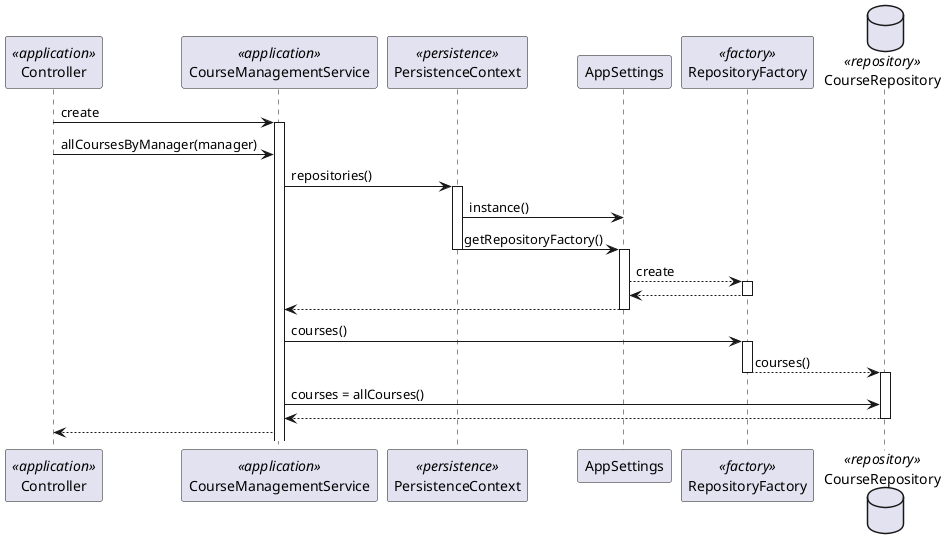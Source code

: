 @startuml
'http://plantuml.com/skinparam.html
skinparam handwritten false
skinparam packageStyle rect
skinparam defaultFontName FG Virgil
skinparam shadowing false


participant Controller as Controller <<application>>
participant CourseManagementService as courseSvc <<application>>

participant PersistenceContext as Persistence <<persistence>>
participant AppSettings as set
participant RepositoryFactory as Factory <<factory>>
database CourseRepository as Repository <<repository>>


        Controller -> courseSvc : create


activate courseSvc

Controller -> courseSvc : allCoursesByManager(manager)
         courseSvc   -> Persistence : repositories()
        activate Persistence

            Persistence -> set: instance()
            Persistence -> set: getRepositoryFactory()
            deactivate Persistence
            activate set
            set --> Factory: create
            activate Factory
            Factory --> set
            deactivate Factory
            set --> courseSvc
             deactivate set


       courseSvc -> Factory: courses()
        activate Factory
            Factory --> Repository: courses()
            deactivate Factory
             activate Repository
            courseSvc -> Repository: courses = allCourses()



            Repository --> courseSvc
            deactivate Repository
            courseSvc --> Controller

         deactivate Controller

@enduml